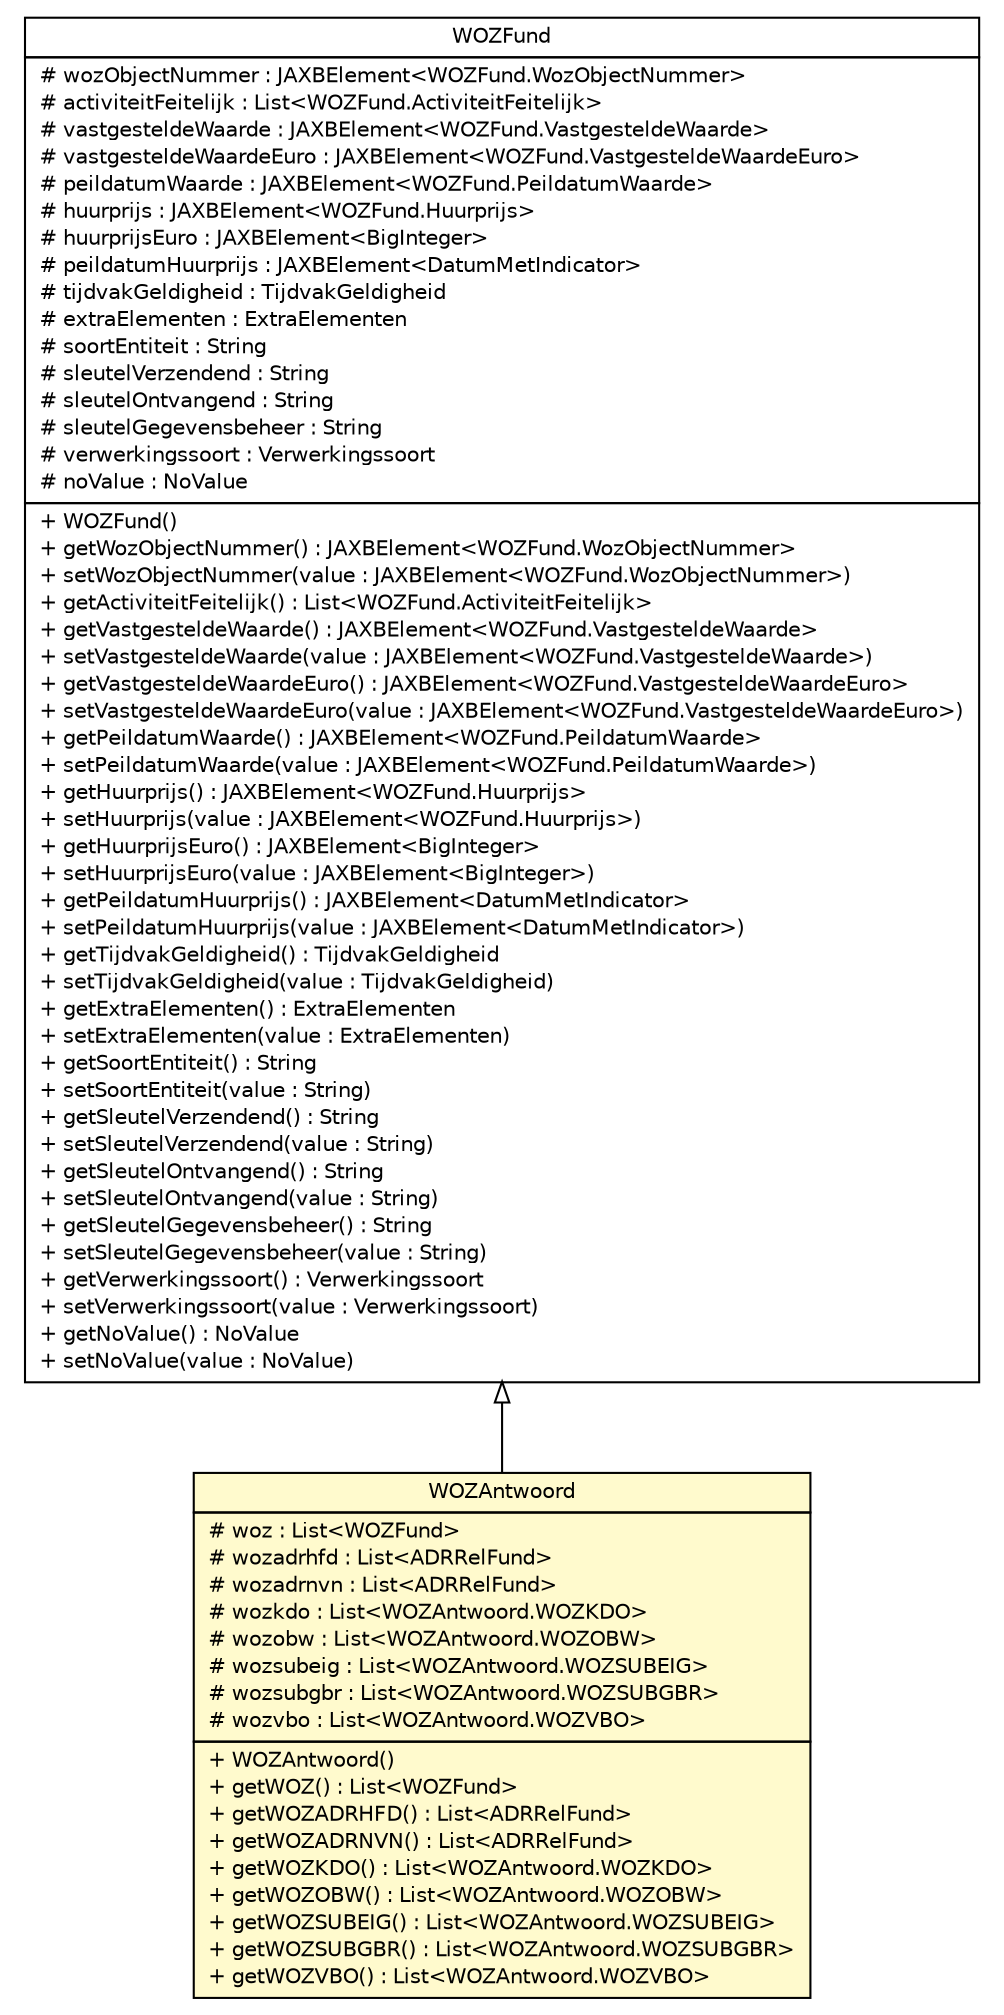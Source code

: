 #!/usr/local/bin/dot
#
# Class diagram 
# Generated by UMLGraph version R5_6-24-gf6e263 (http://www.umlgraph.org/)
#

digraph G {
	edge [fontname="Helvetica",fontsize=10,labelfontname="Helvetica",labelfontsize=10];
	node [fontname="Helvetica",fontsize=10,shape=plaintext];
	nodesep=0.25;
	ranksep=0.5;
	// nl.egem.stuf.sector.bg._0204.WOZFund
	c241423 [label=<<table title="nl.egem.stuf.sector.bg._0204.WOZFund" border="0" cellborder="1" cellspacing="0" cellpadding="2" port="p" href="./WOZFund.html">
		<tr><td><table border="0" cellspacing="0" cellpadding="1">
<tr><td align="center" balign="center"> WOZFund </td></tr>
		</table></td></tr>
		<tr><td><table border="0" cellspacing="0" cellpadding="1">
<tr><td align="left" balign="left"> # wozObjectNummer : JAXBElement&lt;WOZFund.WozObjectNummer&gt; </td></tr>
<tr><td align="left" balign="left"> # activiteitFeitelijk : List&lt;WOZFund.ActiviteitFeitelijk&gt; </td></tr>
<tr><td align="left" balign="left"> # vastgesteldeWaarde : JAXBElement&lt;WOZFund.VastgesteldeWaarde&gt; </td></tr>
<tr><td align="left" balign="left"> # vastgesteldeWaardeEuro : JAXBElement&lt;WOZFund.VastgesteldeWaardeEuro&gt; </td></tr>
<tr><td align="left" balign="left"> # peildatumWaarde : JAXBElement&lt;WOZFund.PeildatumWaarde&gt; </td></tr>
<tr><td align="left" balign="left"> # huurprijs : JAXBElement&lt;WOZFund.Huurprijs&gt; </td></tr>
<tr><td align="left" balign="left"> # huurprijsEuro : JAXBElement&lt;BigInteger&gt; </td></tr>
<tr><td align="left" balign="left"> # peildatumHuurprijs : JAXBElement&lt;DatumMetIndicator&gt; </td></tr>
<tr><td align="left" balign="left"> # tijdvakGeldigheid : TijdvakGeldigheid </td></tr>
<tr><td align="left" balign="left"> # extraElementen : ExtraElementen </td></tr>
<tr><td align="left" balign="left"> # soortEntiteit : String </td></tr>
<tr><td align="left" balign="left"> # sleutelVerzendend : String </td></tr>
<tr><td align="left" balign="left"> # sleutelOntvangend : String </td></tr>
<tr><td align="left" balign="left"> # sleutelGegevensbeheer : String </td></tr>
<tr><td align="left" balign="left"> # verwerkingssoort : Verwerkingssoort </td></tr>
<tr><td align="left" balign="left"> # noValue : NoValue </td></tr>
		</table></td></tr>
		<tr><td><table border="0" cellspacing="0" cellpadding="1">
<tr><td align="left" balign="left"> + WOZFund() </td></tr>
<tr><td align="left" balign="left"> + getWozObjectNummer() : JAXBElement&lt;WOZFund.WozObjectNummer&gt; </td></tr>
<tr><td align="left" balign="left"> + setWozObjectNummer(value : JAXBElement&lt;WOZFund.WozObjectNummer&gt;) </td></tr>
<tr><td align="left" balign="left"> + getActiviteitFeitelijk() : List&lt;WOZFund.ActiviteitFeitelijk&gt; </td></tr>
<tr><td align="left" balign="left"> + getVastgesteldeWaarde() : JAXBElement&lt;WOZFund.VastgesteldeWaarde&gt; </td></tr>
<tr><td align="left" balign="left"> + setVastgesteldeWaarde(value : JAXBElement&lt;WOZFund.VastgesteldeWaarde&gt;) </td></tr>
<tr><td align="left" balign="left"> + getVastgesteldeWaardeEuro() : JAXBElement&lt;WOZFund.VastgesteldeWaardeEuro&gt; </td></tr>
<tr><td align="left" balign="left"> + setVastgesteldeWaardeEuro(value : JAXBElement&lt;WOZFund.VastgesteldeWaardeEuro&gt;) </td></tr>
<tr><td align="left" balign="left"> + getPeildatumWaarde() : JAXBElement&lt;WOZFund.PeildatumWaarde&gt; </td></tr>
<tr><td align="left" balign="left"> + setPeildatumWaarde(value : JAXBElement&lt;WOZFund.PeildatumWaarde&gt;) </td></tr>
<tr><td align="left" balign="left"> + getHuurprijs() : JAXBElement&lt;WOZFund.Huurprijs&gt; </td></tr>
<tr><td align="left" balign="left"> + setHuurprijs(value : JAXBElement&lt;WOZFund.Huurprijs&gt;) </td></tr>
<tr><td align="left" balign="left"> + getHuurprijsEuro() : JAXBElement&lt;BigInteger&gt; </td></tr>
<tr><td align="left" balign="left"> + setHuurprijsEuro(value : JAXBElement&lt;BigInteger&gt;) </td></tr>
<tr><td align="left" balign="left"> + getPeildatumHuurprijs() : JAXBElement&lt;DatumMetIndicator&gt; </td></tr>
<tr><td align="left" balign="left"> + setPeildatumHuurprijs(value : JAXBElement&lt;DatumMetIndicator&gt;) </td></tr>
<tr><td align="left" balign="left"> + getTijdvakGeldigheid() : TijdvakGeldigheid </td></tr>
<tr><td align="left" balign="left"> + setTijdvakGeldigheid(value : TijdvakGeldigheid) </td></tr>
<tr><td align="left" balign="left"> + getExtraElementen() : ExtraElementen </td></tr>
<tr><td align="left" balign="left"> + setExtraElementen(value : ExtraElementen) </td></tr>
<tr><td align="left" balign="left"> + getSoortEntiteit() : String </td></tr>
<tr><td align="left" balign="left"> + setSoortEntiteit(value : String) </td></tr>
<tr><td align="left" balign="left"> + getSleutelVerzendend() : String </td></tr>
<tr><td align="left" balign="left"> + setSleutelVerzendend(value : String) </td></tr>
<tr><td align="left" balign="left"> + getSleutelOntvangend() : String </td></tr>
<tr><td align="left" balign="left"> + setSleutelOntvangend(value : String) </td></tr>
<tr><td align="left" balign="left"> + getSleutelGegevensbeheer() : String </td></tr>
<tr><td align="left" balign="left"> + setSleutelGegevensbeheer(value : String) </td></tr>
<tr><td align="left" balign="left"> + getVerwerkingssoort() : Verwerkingssoort </td></tr>
<tr><td align="left" balign="left"> + setVerwerkingssoort(value : Verwerkingssoort) </td></tr>
<tr><td align="left" balign="left"> + getNoValue() : NoValue </td></tr>
<tr><td align="left" balign="left"> + setNoValue(value : NoValue) </td></tr>
		</table></td></tr>
		</table>>, URL="./WOZFund.html", fontname="Helvetica", fontcolor="black", fontsize=10.0];
	// nl.egem.stuf.sector.bg._0204.WOZAntwoord
	c241547 [label=<<table title="nl.egem.stuf.sector.bg._0204.WOZAntwoord" border="0" cellborder="1" cellspacing="0" cellpadding="2" port="p" bgcolor="lemonChiffon" href="./WOZAntwoord.html">
		<tr><td><table border="0" cellspacing="0" cellpadding="1">
<tr><td align="center" balign="center"> WOZAntwoord </td></tr>
		</table></td></tr>
		<tr><td><table border="0" cellspacing="0" cellpadding="1">
<tr><td align="left" balign="left"> # woz : List&lt;WOZFund&gt; </td></tr>
<tr><td align="left" balign="left"> # wozadrhfd : List&lt;ADRRelFund&gt; </td></tr>
<tr><td align="left" balign="left"> # wozadrnvn : List&lt;ADRRelFund&gt; </td></tr>
<tr><td align="left" balign="left"> # wozkdo : List&lt;WOZAntwoord.WOZKDO&gt; </td></tr>
<tr><td align="left" balign="left"> # wozobw : List&lt;WOZAntwoord.WOZOBW&gt; </td></tr>
<tr><td align="left" balign="left"> # wozsubeig : List&lt;WOZAntwoord.WOZSUBEIG&gt; </td></tr>
<tr><td align="left" balign="left"> # wozsubgbr : List&lt;WOZAntwoord.WOZSUBGBR&gt; </td></tr>
<tr><td align="left" balign="left"> # wozvbo : List&lt;WOZAntwoord.WOZVBO&gt; </td></tr>
		</table></td></tr>
		<tr><td><table border="0" cellspacing="0" cellpadding="1">
<tr><td align="left" balign="left"> + WOZAntwoord() </td></tr>
<tr><td align="left" balign="left"> + getWOZ() : List&lt;WOZFund&gt; </td></tr>
<tr><td align="left" balign="left"> + getWOZADRHFD() : List&lt;ADRRelFund&gt; </td></tr>
<tr><td align="left" balign="left"> + getWOZADRNVN() : List&lt;ADRRelFund&gt; </td></tr>
<tr><td align="left" balign="left"> + getWOZKDO() : List&lt;WOZAntwoord.WOZKDO&gt; </td></tr>
<tr><td align="left" balign="left"> + getWOZOBW() : List&lt;WOZAntwoord.WOZOBW&gt; </td></tr>
<tr><td align="left" balign="left"> + getWOZSUBEIG() : List&lt;WOZAntwoord.WOZSUBEIG&gt; </td></tr>
<tr><td align="left" balign="left"> + getWOZSUBGBR() : List&lt;WOZAntwoord.WOZSUBGBR&gt; </td></tr>
<tr><td align="left" balign="left"> + getWOZVBO() : List&lt;WOZAntwoord.WOZVBO&gt; </td></tr>
		</table></td></tr>
		</table>>, URL="./WOZAntwoord.html", fontname="Helvetica", fontcolor="black", fontsize=10.0];
	//nl.egem.stuf.sector.bg._0204.WOZAntwoord extends nl.egem.stuf.sector.bg._0204.WOZFund
	c241423:p -> c241547:p [dir=back,arrowtail=empty];
}


